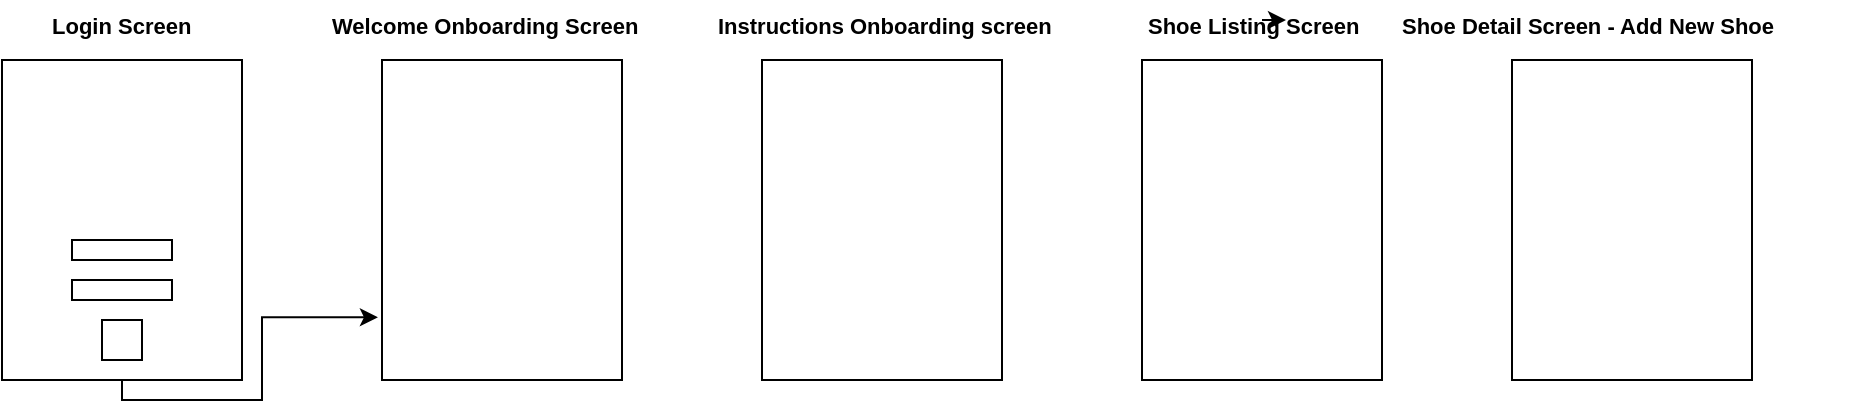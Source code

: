 <mxfile version="16.5.4" type="device"><diagram id="wTfL3mvCJDUKdyJjv0qk" name="Page-1"><mxGraphModel dx="1278" dy="579" grid="1" gridSize="10" guides="1" tooltips="1" connect="1" arrows="1" fold="1" page="1" pageScale="1" pageWidth="1100" pageHeight="850" math="0" shadow="0"><root><mxCell id="0"/><mxCell id="1" parent="0"/><mxCell id="vbshjFloqDVIZXyL_6M_-12" style="edgeStyle=orthogonalEdgeStyle;rounded=0;orthogonalLoop=1;jettySize=auto;html=1;exitX=0.5;exitY=1;exitDx=0;exitDy=0;entryX=0.804;entryY=1.017;entryDx=0;entryDy=0;entryPerimeter=0;" edge="1" parent="1" source="vbshjFloqDVIZXyL_6M_-3" target="vbshjFloqDVIZXyL_6M_-10"><mxGeometry relative="1" as="geometry"><mxPoint x="360" y="430" as="targetPoint"/></mxGeometry></mxCell><mxCell id="vbshjFloqDVIZXyL_6M_-10" value="" style="rounded=0;whiteSpace=wrap;html=1;direction=south;" vertex="1" parent="1"><mxGeometry x="240" y="40" width="120" height="160" as="geometry"/></mxCell><mxCell id="vbshjFloqDVIZXyL_6M_-11" value="" style="rounded=0;whiteSpace=wrap;html=1;direction=south;" vertex="1" parent="1"><mxGeometry x="430" y="40" width="120" height="160" as="geometry"/></mxCell><mxCell id="vbshjFloqDVIZXyL_6M_-13" value="&lt;h1 style=&quot;font-size: 11px&quot;&gt;Welcome Onboarding Screen&lt;/h1&gt;" style="text;html=1;strokeColor=none;fillColor=none;spacing=5;spacingTop=-20;whiteSpace=wrap;overflow=hidden;rounded=0;fontSize=11;" vertex="1" parent="1"><mxGeometry x="210" y="20" width="180" height="10" as="geometry"/></mxCell><mxCell id="vbshjFloqDVIZXyL_6M_-14" value="&lt;h1 style=&quot;font-size: 11px;&quot;&gt;Login Screen&lt;/h1&gt;" style="text;html=1;strokeColor=none;fillColor=none;spacing=5;spacingTop=-20;whiteSpace=wrap;overflow=hidden;rounded=0;fontSize=11;" vertex="1" parent="1"><mxGeometry x="70" y="20" width="90" height="10" as="geometry"/></mxCell><mxCell id="vbshjFloqDVIZXyL_6M_-15" value="&lt;h1 style=&quot;font-size: 11px&quot;&gt;Shoe Detail Screen - Add New Shoe&lt;/h1&gt;" style="text;html=1;strokeColor=none;fillColor=none;spacing=5;spacingTop=-20;whiteSpace=wrap;overflow=hidden;rounded=0;fontSize=11;" vertex="1" parent="1"><mxGeometry x="745" y="20" width="240" height="10" as="geometry"/></mxCell><mxCell id="vbshjFloqDVIZXyL_6M_-16" value="&lt;h1 style=&quot;font-size: 11px&quot;&gt;Instructions Onboarding screen&lt;/h1&gt;" style="text;html=1;strokeColor=none;fillColor=none;spacing=5;spacingTop=-20;whiteSpace=wrap;overflow=hidden;rounded=0;fontSize=11;" vertex="1" parent="1"><mxGeometry x="402.5" y="20" width="175" height="10" as="geometry"/></mxCell><mxCell id="vbshjFloqDVIZXyL_6M_-17" value="&lt;h1 style=&quot;font-size: 11px&quot;&gt;Shoe Listing Screen&lt;/h1&gt;" style="text;html=1;strokeColor=none;fillColor=none;spacing=5;spacingTop=-20;whiteSpace=wrap;overflow=hidden;rounded=0;fontSize=11;" vertex="1" parent="1"><mxGeometry x="617.5" y="20" width="125" height="10" as="geometry"/></mxCell><mxCell id="vbshjFloqDVIZXyL_6M_-18" style="edgeStyle=orthogonalEdgeStyle;rounded=0;orthogonalLoop=1;jettySize=auto;html=1;exitX=0.5;exitY=0;exitDx=0;exitDy=0;entryX=0.596;entryY=-0.06;entryDx=0;entryDy=0;entryPerimeter=0;fontSize=11;" edge="1" parent="1" source="vbshjFloqDVIZXyL_6M_-17" target="vbshjFloqDVIZXyL_6M_-17"><mxGeometry relative="1" as="geometry"/></mxCell><mxCell id="vbshjFloqDVIZXyL_6M_-21" value="" style="group" vertex="1" connectable="0" parent="1"><mxGeometry x="50" y="40" width="120" height="160" as="geometry"/></mxCell><mxCell id="vbshjFloqDVIZXyL_6M_-6" value="" style="rounded=0;whiteSpace=wrap;html=1;direction=south;" vertex="1" parent="vbshjFloqDVIZXyL_6M_-21"><mxGeometry width="120" height="160" as="geometry"/></mxCell><mxCell id="vbshjFloqDVIZXyL_6M_-8" value="" style="rounded=0;whiteSpace=wrap;html=1;shadow=0;" vertex="1" parent="vbshjFloqDVIZXyL_6M_-21"><mxGeometry x="35" y="90" width="50" height="10" as="geometry"/></mxCell><mxCell id="vbshjFloqDVIZXyL_6M_-9" value="" style="rounded=0;whiteSpace=wrap;html=1;" vertex="1" parent="vbshjFloqDVIZXyL_6M_-21"><mxGeometry x="35" y="110" width="50" height="10" as="geometry"/></mxCell><mxCell id="vbshjFloqDVIZXyL_6M_-3" value="" style="whiteSpace=wrap;html=1;aspect=fixed;" vertex="1" parent="vbshjFloqDVIZXyL_6M_-21"><mxGeometry x="50" y="130" width="20" height="20" as="geometry"/></mxCell><mxCell id="vbshjFloqDVIZXyL_6M_-22" value="" style="rounded=0;whiteSpace=wrap;html=1;direction=south;" vertex="1" parent="1"><mxGeometry x="620" y="40" width="120" height="160" as="geometry"/></mxCell><mxCell id="vbshjFloqDVIZXyL_6M_-23" value="" style="rounded=0;whiteSpace=wrap;html=1;direction=south;" vertex="1" parent="1"><mxGeometry x="805" y="40" width="120" height="160" as="geometry"/></mxCell></root></mxGraphModel></diagram></mxfile>